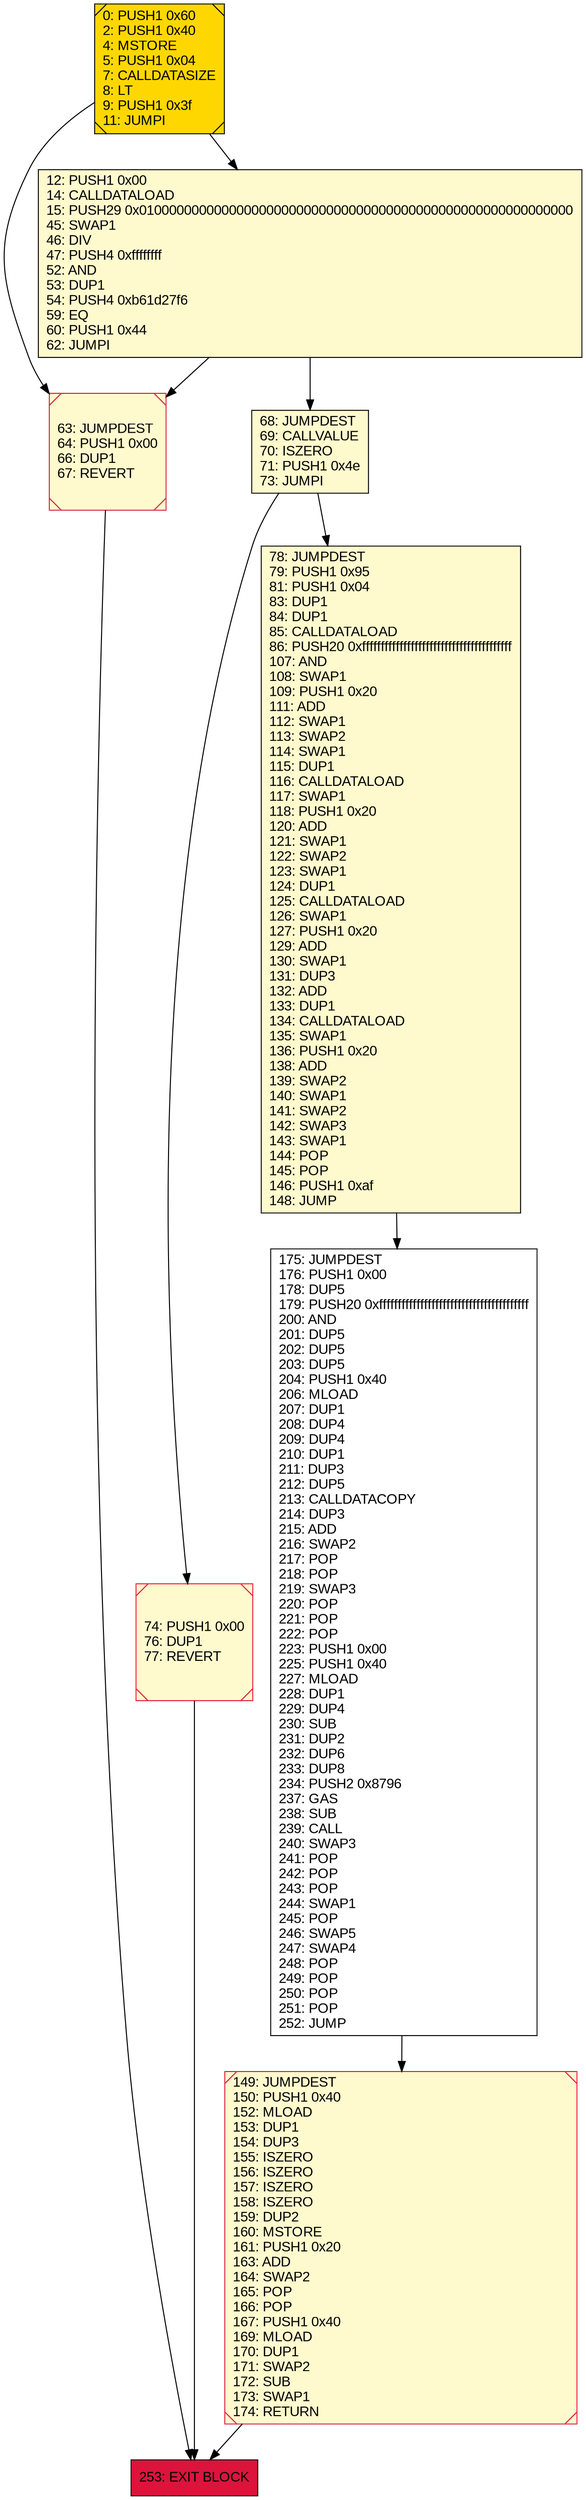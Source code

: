 digraph G {
bgcolor=transparent rankdir=UD;
node [shape=box style=filled color=black fillcolor=white fontname=arial fontcolor=black];
175 [label="175: JUMPDEST\l176: PUSH1 0x00\l178: DUP5\l179: PUSH20 0xffffffffffffffffffffffffffffffffffffffff\l200: AND\l201: DUP5\l202: DUP5\l203: DUP5\l204: PUSH1 0x40\l206: MLOAD\l207: DUP1\l208: DUP4\l209: DUP4\l210: DUP1\l211: DUP3\l212: DUP5\l213: CALLDATACOPY\l214: DUP3\l215: ADD\l216: SWAP2\l217: POP\l218: POP\l219: SWAP3\l220: POP\l221: POP\l222: POP\l223: PUSH1 0x00\l225: PUSH1 0x40\l227: MLOAD\l228: DUP1\l229: DUP4\l230: SUB\l231: DUP2\l232: DUP6\l233: DUP8\l234: PUSH2 0x8796\l237: GAS\l238: SUB\l239: CALL\l240: SWAP3\l241: POP\l242: POP\l243: POP\l244: SWAP1\l245: POP\l246: SWAP5\l247: SWAP4\l248: POP\l249: POP\l250: POP\l251: POP\l252: JUMP\l" ];
68 [label="68: JUMPDEST\l69: CALLVALUE\l70: ISZERO\l71: PUSH1 0x4e\l73: JUMPI\l" fillcolor=lemonchiffon ];
149 [label="149: JUMPDEST\l150: PUSH1 0x40\l152: MLOAD\l153: DUP1\l154: DUP3\l155: ISZERO\l156: ISZERO\l157: ISZERO\l158: ISZERO\l159: DUP2\l160: MSTORE\l161: PUSH1 0x20\l163: ADD\l164: SWAP2\l165: POP\l166: POP\l167: PUSH1 0x40\l169: MLOAD\l170: DUP1\l171: SWAP2\l172: SUB\l173: SWAP1\l174: RETURN\l" fillcolor=lemonchiffon shape=Msquare color=crimson ];
63 [label="63: JUMPDEST\l64: PUSH1 0x00\l66: DUP1\l67: REVERT\l" fillcolor=lemonchiffon shape=Msquare color=crimson ];
12 [label="12: PUSH1 0x00\l14: CALLDATALOAD\l15: PUSH29 0x0100000000000000000000000000000000000000000000000000000000\l45: SWAP1\l46: DIV\l47: PUSH4 0xffffffff\l52: AND\l53: DUP1\l54: PUSH4 0xb61d27f6\l59: EQ\l60: PUSH1 0x44\l62: JUMPI\l" fillcolor=lemonchiffon ];
74 [label="74: PUSH1 0x00\l76: DUP1\l77: REVERT\l" fillcolor=lemonchiffon shape=Msquare color=crimson ];
253 [label="253: EXIT BLOCK\l" fillcolor=crimson ];
0 [label="0: PUSH1 0x60\l2: PUSH1 0x40\l4: MSTORE\l5: PUSH1 0x04\l7: CALLDATASIZE\l8: LT\l9: PUSH1 0x3f\l11: JUMPI\l" fillcolor=lemonchiffon shape=Msquare fillcolor=gold ];
78 [label="78: JUMPDEST\l79: PUSH1 0x95\l81: PUSH1 0x04\l83: DUP1\l84: DUP1\l85: CALLDATALOAD\l86: PUSH20 0xffffffffffffffffffffffffffffffffffffffff\l107: AND\l108: SWAP1\l109: PUSH1 0x20\l111: ADD\l112: SWAP1\l113: SWAP2\l114: SWAP1\l115: DUP1\l116: CALLDATALOAD\l117: SWAP1\l118: PUSH1 0x20\l120: ADD\l121: SWAP1\l122: SWAP2\l123: SWAP1\l124: DUP1\l125: CALLDATALOAD\l126: SWAP1\l127: PUSH1 0x20\l129: ADD\l130: SWAP1\l131: DUP3\l132: ADD\l133: DUP1\l134: CALLDATALOAD\l135: SWAP1\l136: PUSH1 0x20\l138: ADD\l139: SWAP2\l140: SWAP1\l141: SWAP2\l142: SWAP3\l143: SWAP1\l144: POP\l145: POP\l146: PUSH1 0xaf\l148: JUMP\l" fillcolor=lemonchiffon ];
12 -> 63;
12 -> 68;
68 -> 74;
0 -> 63;
149 -> 253;
0 -> 12;
74 -> 253;
63 -> 253;
68 -> 78;
175 -> 149;
78 -> 175;
}